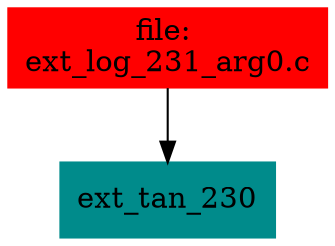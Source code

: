 digraph G {
node [shape=box]

0 [label="file: 
ext_log_231_arg0.c",color=red, style=filled]
1 [label="ext_tan_230",color=cyan4, style=filled]
0 -> 1


}

